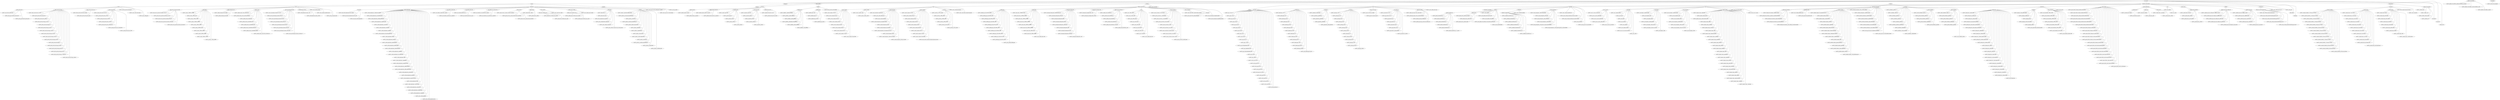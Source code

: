strict graph "" {
	non_temporal -- economy;
	non_temporal -- education	 [minlen=1];
	non_temporal -- elections	 [minlen=2];
	non_temporal -- health_wellness;
	non_temporal -- housing;
	non_temporal -- livability	 [minlen=3];
	non_temporal -- population_demographics;
	non_temporal -- public_safety	 [minlen=4];
	non_temporal -- technology	 [minlen=5];
	non_temporal -- transportation;
	non_temporal -- environment	 [minlen=6];
	non_temporal -- time_series	 [minlen=7];
	non_temporal -- citizen_survey	 [minlen=8];
	economy -- poverty;
	economy -- income;
	economy -- employment;
	economy -- inequality	 [minlen=1];
	health_wellness -- insurance;
	health_wellness -- disability;
	housing -- tenure;
	housing -- building_characteristics;
	housing -- acs2015__total__housingunit	 [minlen=1];
	population_demographics -- age;
	population_demographics -- households;
	population_demographics -- race;
	population_demographics -- immigration;
	population_demographics -- place_of_birth;
	population_demographics -- veteran_background;
	population_demographics -- sex;
	population_demographics -- marital_status	 [minlen=1];
	population_demographics -- mobility;
	population_demographics -- civilian_pop;
	population_demographics -- acs2015__total__pop	 [minlen=2];
	transportation -- commuting;
	transportation -- vehicles_by_housingunit;
	poverty -- below_poverty_level;
	poverty -- below_poverty_level_age;
	poverty -- below_poverty_level_by_sex;
	poverty -- income_poverty_ratio;
	poverty -- acs2015__total__pop_poverty_determined	 [minlen=1];
	poverty -- acs2015__total__receive_food_stamps	 [minlen=2];
	poverty -- acs2015__total__working_poor	 [minlen=3];
	income -- home_costs_as_percent_of_income;
	income -- total_income;
	income -- median_earnings_by_sex;
	income -- median_income;
	income -- rent_as_percentage_of_income;
	income -- self_employment_income;
	income -- acs2015__total__median_earnings	 [minlen=1];
	income -- acs2015__total__median_household_income	 [minlen=2];
	income -- acs2015__total__per_capita_income	 [minlen=3];
	employment -- blue_collar;
	employment -- civilian_employment;
	employment -- new_mothers_in_labor_force;
	employment -- new_mothers_labor_force;
	employment -- new_mothers_not_in_labor_force;
	employment -- place_of_work;
	employment -- military_labor;
	employment -- hours_worked;
	employment -- median_age_of_workers;
	employment -- labor_force;
	employment -- industry;
	employment -- acs2015__total__pop_16_to_64_worked_past_12_months	 [minlen=1];
	employment -- acs2015__total__pop_over_16_with_earnings	 [minlen=2];
	inequality -- acs2015__total__gini_index	 [minlen=1];
	eduction -- enrollment;
	eduction -- educational_attainment;
	enrollment -- acs2015__enrollment__grade_1_4	 [minlen=1];
	enrollment -- acs2015__enrollment__grade_5_8	 [minlen=2];
	enrollment -- acs2015__enrollment__grade_9_12	 [minlen=3];
	enrollment -- acs2015__enrollment__grade_k_12	 [minlen=4];
	enrollment -- acs2015__enrollment__grade_k_8	 [minlen=5];
	enrollment -- acs2015__enrollment__graduate_or_professional	 [minlen=6];
	enrollment -- acs2015__enrollment__kindergarten	 [minlen=7];
	enrollment -- acs2015__enrollment__nursery_preschool	 [minlen=8];
	enrollment -- acs2015__enrollment__undergraduate	 [minlen=9];
	enrollment -- private_enrollment;
	enrollment -- public_enrollment;
	enrollment -- acs2015__total__enrolled_in_school	 [minlen=10];
	educational_attainment -- graduation_rates;
	educational_attainment -- foreign_born_education;
	educational_attainment -- bachelors_degree;
	educational_attainment -- acs2015__education_attainment__9th_to_12th_no_diploma	 [minlen=1];
	educational_attainment -- acs2015__education_attainment__associates_degree	 [minlen=2];
	educational_attainment -- acs2015__education_attainment__bachelors_degree	 [minlen=3];
	educational_attainment -- acs2015__education_attainment__graduate_degree	 [minlen=4];
	educational_attainment -- acs2015__education_attainment__high_school_degree	 [minlen=5];
	educational_attainment -- acs2015__education_attainment__less_than_9th_grade	 [minlen=6];
	educational_attainment -- acs2015__education_attainment__some_college_no_degree	 [minlen=7];
	educational_attainment -- acs2015__total__pop_25_and_over_highschool_credentials	 [minlen=8];
	educational_attainment -- acs2015__total__pop_over_25_with_bachelors_degree	 [minlen=9];
	age -- age_totals;
	age -- female_age;
	age -- generation;
	age -- male_age;
	age -- pop_over_18_by_sex;
	age -- pop_under_18;
	age -- median_age_origin;
	age -- acs2015__total__median_person_age	 [minlen=1];
	households -- households_with_children	 [minlen=1];
	households -- families;
	households -- nonfamilies;
	households -- living_arrangments;
	households -- acs2015__total__average_household_size	 [minlen=2];
	households -- acs2015__total__average_household_size_owner_occupied	 [minlen=3];
	households -- acs2015__total__average_household_size_renter_occupied	 [minlen=4];
	households -- acs2015__total__household	 [minlen=5];
	households -- acs2015__total__pop_over_18_in_household	 [minlen=6];
	race -- race_2_or_more;
	race -- race_totals;
	race -- race_hispanic;
	race -- race_non_hispanic;
	race -- hispanic_origin;
	race -- acs2015__total__non_white_minority	 [minlen=1];
	race -- acs2015__total__race_2_or_more	 [minlen=2];
	immigration -- foreign_born_education;
	immigration -- foreign_born;
	immigration -- language;
	immigration -- year_naturalized;
	immigration -- acs2015__total__native	 [minlen=1];
	place_of_birth -- acs2015__place_of_birth__foreign_nauralized_citizen_africa	 [minlen=1];
	place_of_birth -- acs2015__place_of_birth__foreign_nauralized_citizen_asia	 [minlen=2];
	place_of_birth -- acs2015__place_of_birth__foreign_nauralized_citizen_europe	 [minlen=3];
	place_of_birth -- acs2015__place_of_birth__foreign_nauralized_citizen_latin_america	 [minlen=4];
	place_of_birth -- acs2015__place_of_birth__foreign_nauralized_citizen_northern_america	 [minlen=5];
	place_of_birth -- acs2015__place_of_birth__foreign_nauralized_citizen_oceania	 [minlen=6];
	place_of_birth -- acs2015__place_of_birth__foreign_not_citizen_africa	 [minlen=7];
	place_of_birth -- acs2015__place_of_birth__foreign_not_citizen_asia	 [minlen=8];
	place_of_birth -- acs2015__place_of_birth__foreign_not_citizen_europe	 [minlen=9];
	place_of_birth -- acs2015__place_of_birth__foreign_not_citizen_latin_america	 [minlen=10];
	place_of_birth -- acs2015__place_of_birth__foreign_not_citizen_northern_america	 [minlen=11];
	place_of_birth -- acs2015__place_of_birth__foreign_not_citizen_oceania	 [minlen=12];
	place_of_birth -- acs2015__place_of_birth__native_abroad_american_parents	 [minlen=13];
	place_of_birth -- acs2015__place_of_birth__native_other_state_midwest	 [minlen=14];
	place_of_birth -- acs2015__place_of_birth__native_other_state_northeast	 [minlen=15];
	place_of_birth -- acs2015__place_of_birth__native_other_state_south	 [minlen=16];
	place_of_birth -- acs2015__place_of_birth__native_other_state_west	 [minlen=17];
	place_of_birth -- acs2015__place_of_birth__native_puerto_rico	 [minlen=18];
	place_of_birth -- acs2015__place_of_birth__native_state_of_residence	 [minlen=19];
	place_of_birth -- acs2015__place_of_birth__native_us_island_area	 [minlen=20];
	veteran_background -- nonveteran_sex;
	veteran_background -- veteran_sex;
	veteran_background -- veteran_status;
	sex -- acs2015__sex__female	 [minlen=1];
	sex -- acs2015__sex__male	 [minlen=2];
	marital_status -- marital_status_population;
	mobility -- residence_past_year_college_edu;
	mobility -- residence_past_year;
	civilian_pop -- civilian_non_institutionalized_pop;
	civilian_pop -- acs2015__total__civilian_pop_over_18	 [minlen=1];
	commuting -- commute_schedule;
	commuting -- commute_time;
	commuting -- commute_type;
	commuting -- acs2015__total__commute_mean_travel_time	 [minlen=1];
	commuting -- acs2015__total__commuters	 [minlen=2];
	vehicles_by_housingunit -- acs2015__vehicles__none	 [minlen=1];
	vehicles_by_housingunit -- acs2015__vehicles__one	 [minlen=2];
	vehicles_by_housingunit -- acs2015__vehicles__three_or_more	 [minlen=3];
	vehicles_by_housingunit -- acs2015__vehicles__two	 [minlen=4];
	tenure -- owner_occupied;
	tenure -- owner_vs_renter;
	tenure -- vacant_housingunit;
	tenure -- renter_occupied;
	tenure -- moved_in;
	tenure -- acs2015__total__occupied_housingunit	 [minlen=1];
	tenure -- acs2015__total__overcrowded_occupied_housingunit	 [minlen=2];
	building_characteristics -- building_age;
	building_characteristics -- home_value;
	building_characteristics -- housingunit_heating_fuel;
	building_characteristics -- housingunit_mortgage_status;
	building_characteristics -- median_rent_by_bedrooms;
	building_characteristics -- rent;
	building_characteristics -- units_in_structure;
	building_characteristics -- historic_potential	 [minlen=1];
	building_characteristics -- lead_paint	 [minlen=2];
	building_characteristics -- acs2015__total__housingunit_incomplete_kitchen	 [minlen=3];
	building_characteristics -- acs2015__total__housingunit_incomplete_plumbing	 [minlen=4];
	insurance -- health_insurance;
	insurance -- health_insurance_under_18;
	insurance -- insured_by_age;
	insurance -- uninsured_by_age;
	insurance -- medicare_65_and_over;
	disability -- disability_type;
	disability -- disability_age;
	disability -- acs2015__total__pop_living_with_disability	 [minlen=1];
	age_totals -- acs2015__age__10_to_14	 [minlen=1];
	age_totals -- acs2015__age__15_to_19	 [minlen=2];
	age_totals -- acs2015__age__20_to_24	 [minlen=3];
	age_totals -- acs2015__age__25_to_34	 [minlen=4];
	age_totals -- acs2015__age__35_to_44	 [minlen=5];
	age_totals -- acs2015__age__45_to_54	 [minlen=6];
	age_totals -- acs2015__age__55_to_59	 [minlen=7];
	age_totals -- acs2015__age__5_to_9	 [minlen=8];
	age_totals -- acs2015__age__60_to_64	 [minlen=9];
	age_totals -- acs2015__age__65_to_74	 [minlen=10];
	age_totals -- acs2015__age__75_to_84	 [minlen=11];
	age_totals -- acs2015__age__child_dependency_ratio	 [minlen=12];
	age_totals -- acs2015__age__dependency_ratio	 [minlen=13];
	age_totals -- acs2015__age__old_age_dependency_ratio	 [minlen=14];
	age_totals -- acs2015__age__over_85	 [minlen=15];
	age_totals -- acs2015__age__under_5	 [minlen=16];
	age_totals -- acs2015__total__pop_16_to_64	 [minlen=17];
	age_totals -- acs2015__total__pop_over_15	 [minlen=18];
	age_totals -- acs2015__total__pop_over_16	 [minlen=19];
	age_totals -- acs2015__total__pop_over_18	 [minlen=20];
	age_totals -- acs2015__total__pop_over_1_in_usa	 [minlen=21];
	age_totals -- acs2015__total__pop_over_25	 [minlen=22];
	age_totals -- acs2015__total__pop_over_3	 [minlen=23];
	age_totals -- acs2015__total__pop_over_5	 [minlen=24];
	age_totals -- acs2015__total__pop_over_65	 [minlen=25];
	age_totals -- acs2015__total__pop_under_18	 [minlen=26];
	female_age -- acs2015__female_age__10_14	 [minlen=1];
	female_age -- acs2015__female_age__15_19	 [minlen=2];
	female_age -- acs2015__female_age__20_24	 [minlen=3];
	female_age -- acs2015__female_age__25_34	 [minlen=4];
	female_age -- acs2015__female_age__35_44	 [minlen=5];
	female_age -- acs2015__female_age__45_54	 [minlen=6];
	female_age -- acs2015__female_age__55_59	 [minlen=7];
	female_age -- acs2015__female_age__5_9	 [minlen=8];
	female_age -- acs2015__female_age__60_64	 [minlen=9];
	female_age -- acs2015__female_age__65_74	 [minlen=10];
	female_age -- acs2015__female_age__75_84	 [minlen=11];
	female_age -- acs2015__female_age__85_over	 [minlen=12];
	female_age -- acs2015__female_age__under_5	 [minlen=13];
	female_age -- acs2015__total__female_age_16_to_50	 [minlen=14];
	generation -- acs2015__generation__baby_boomer	 [minlen=1];
	generation -- acs2015__generation__generation_x	 [minlen=2];
	generation -- acs2015__generation__generation_z	 [minlen=3];
	generation -- acs2015__generation__millennials	 [minlen=4];
	generation -- acs2015__generation__silent_generation	 [minlen=5];
	male_age -- acs2015__male_age__10_14	 [minlen=1];
	male_age -- acs2015__male_age__15_19	 [minlen=2];
	male_age -- acs2015__male_age__20_24	 [minlen=3];
	male_age -- acs2015__male_age__25_34	 [minlen=4];
	male_age -- acs2015__male_age__35_44	 [minlen=5];
	male_age -- acs2015__male_age__45_54	 [minlen=6];
	male_age -- acs2015__male_age__55_59	 [minlen=7];
	male_age -- acs2015__male_age__5_9	 [minlen=8];
	male_age -- acs2015__male_age__60_64	 [minlen=9];
	male_age -- acs2015__male_age__65_74	 [minlen=10];
	male_age -- acs2015__male_age__75_84	 [minlen=11];
	male_age -- acs2015__male_age__85_over	 [minlen=12];
	male_age -- acs2015__male_age__under_5	 [minlen=13];
	pop_over_18_by_sex -- acs2015__pop_over_18_by_sex__female	 [minlen=1];
	pop_over_18_by_sex -- acs2015__pop_over_18_by_sex__male	 [minlen=2];
	pop_under_18 -- acs2015__pop_under_18__12_14	 [minlen=1];
	pop_under_18 -- acs2015__pop_under_18__15_17	 [minlen=2];
	pop_under_18 -- acs2015__pop_under_18__3_4	 [minlen=3];
	pop_under_18 -- acs2015__pop_under_18__5	 [minlen=4];
	pop_under_18 -- acs2015__pop_under_18__6_8	 [minlen=5];
	pop_under_18 -- acs2015__pop_under_18__9_11	 [minlen=6];
	pop_under_18 -- acs2015__pop_under_18__group_quarters	 [minlen=7];
	pop_under_18 -- acs2015__pop_under_18__under_3	 [minlen=8];
	median_age_origin -- acs2015__median_age_origin__born_in_other_state	 [minlen=1];
	median_age_origin -- acs2015__median_age_origin__born_in_state_of_residence	 [minlen=2];
	median_age_origin -- acs2015__median_age_origin__foreign_born	 [minlen=3];
	median_age_origin -- acs2015__median_age_origin__native_born_outside_of_us	 [minlen=4];
	graduation_rates -- acs2015__total__college_graduation_rate	 [minlen=1];
	graduation_rates -- acs2015__total__high_school_graduation_rate	 [minlen=2];
	foreign_born_education -- acs2015__foreign_born_education__bachelors_degree	 [minlen=1];
	foreign_born_education -- acs2015__foreign_born_education__graduate_or_professional_degree	 [minlen=2];
	foreign_born_education -- acs2015__foreign_born_education__high_school_graduate	 [minlen=3];
	foreign_born_education -- acs2015__foreign_born_education__less_than_highschool	 [minlen=4];
	foreign_born_education -- acs2015__foreign_born_education__some_college_or_associates_degree	 [minlen=5];
	bachelors_degree -- acs2015__bachelors_degree__bio_agriculture_env_sci	 [minlen=1];
	bachelors_degree -- acs2015__bachelors_degree__business	 [minlen=2];
	bachelors_degree -- acs2015__bachelors_degree__communications	 [minlen=3];
	bachelors_degree -- acs2015__bachelors_degree__education	 [minlen=4];
	bachelors_degree -- acs2015__bachelors_degree__engineering	 [minlen=5];
	bachelors_degree -- acs2015__bachelors_degree__liberal_arts_history	 [minlen=6];
	bachelors_degree -- acs2015__bachelors_degree__literature_language	 [minlen=7];
	bachelors_degree -- acs2015__bachelors_degree__mathematics_statistics	 [minlen=8];
	bachelors_degree -- acs2015__bachelors_degree__multidisciplinary	 [minlen=9];
	bachelors_degree -- acs2015__bachelors_degree__other	 [minlen=10];
	bachelors_degree -- acs2015__bachelors_degree__physical_related_sci	 [minlen=11];
	bachelors_degree -- acs2015__bachelors_degree__psychology	 [minlen=12];
	bachelors_degree -- acs2015__bachelors_degree__science_engineering	 [minlen=13];
	bachelors_degree -- acs2015__bachelors_degree__social_sci	 [minlen=14];
	bachelors_degree -- acs2015__bachelors_degree__visual_performing_arts	 [minlen=15];
	private_enrollment -- acs2015__private_enrollment__grade_1_4	 [minlen=1];
	private_enrollment -- acs2015__private_enrollment__grade_5_8	 [minlen=2];
	private_enrollment -- acs2015__private_enrollment__grade_9_12	 [minlen=3];
	private_enrollment -- acs2015__private_enrollment__kindergarten	 [minlen=4];
	private_enrollment -- acs2015__private_enrollment__preschool	 [minlen=5];
	public_enrollment -- acs2015__public_enrollment__grade_1_4	 [minlen=1];
	public_enrollment -- acs2015__public_enrollment__grade_5_8	 [minlen=2];
	public_enrollment -- acs2015__public_enrollment__grade_9_12	 [minlen=3];
	public_enrollment -- acs2015__public_enrollment__kindergarten	 [minlen=4];
	public_enrollment -- acs2015__public_enrollment__preschool	 [minlen=5];
	below_poverty_level -- acs2015__total__below_poverty_level	 [minlen=1];
	below_poverty_level -- acs2015__total__pop_150_below_poverty_level	 [minlen=2];
	below_poverty_level -- acs2015__total__pop_200_below_poverty_level	 [minlen=3];
	below_poverty_level_age -- acs2015__below_poverty_level__18_to_64	 [minlen=1];
	below_poverty_level_age -- acs2015__below_poverty_level__65_and_over	 [minlen=2];
	below_poverty_level_age -- acs2015__below_poverty_level__under_18	 [minlen=3];
	below_poverty_level_age -- acs2015__below_poverty_level_age__12_to_14	 [minlen=4];
	below_poverty_level_age -- acs2015__below_poverty_level_age__15	 [minlen=5];
	below_poverty_level_age -- acs2015__below_poverty_level_age__16_to_17	 [minlen=6];
	below_poverty_level_age -- acs2015__below_poverty_level_age__18_to_24	 [minlen=7];
	below_poverty_level_age -- acs2015__below_poverty_level_age__25_to_34	 [minlen=8];
	below_poverty_level_age -- acs2015__below_poverty_level_age__35_to_44	 [minlen=9];
	below_poverty_level_age -- acs2015__below_poverty_level_age__45_to_54	 [minlen=10];
	below_poverty_level_age -- acs2015__below_poverty_level_age__5	 [minlen=11];
	below_poverty_level_age -- acs2015__below_poverty_level_age__55_to_64	 [minlen=12];
	below_poverty_level_age -- acs2015__below_poverty_level_age__65_to_74	 [minlen=13];
	below_poverty_level_age -- acs2015__below_poverty_level_age__6_to_11	 [minlen=14];
	below_poverty_level_age -- acs2015__below_poverty_level_age__75_and_over	 [minlen=15];
	below_poverty_level_age -- acs2015__below_poverty_level_age__under_5	 [minlen=16];
	below_poverty_level_by_sex -- acs2015__below_poverty_level_by_sex__female	 [minlen=1];
	below_poverty_level_by_sex -- acs2015__below_poverty_level_by_sex__male	 [minlen=2];
	income_poverty_ratio -- acs2015__income_poverty_ratio__100_124	 [minlen=1];
	income_poverty_ratio -- acs2015__income_poverty_ratio__125_149	 [minlen=2];
	income_poverty_ratio -- acs2015__income_poverty_ratio__150_184	 [minlen=3];
	income_poverty_ratio -- acs2015__income_poverty_ratio__185_199	 [minlen=4];
	income_poverty_ratio -- acs2015__income_poverty_ratio__200_and_over	 [minlen=5];
	income_poverty_ratio -- acs2015__income_poverty_ratio__49_and_below	 [minlen=6];
	income_poverty_ratio -- acs2015__income_poverty_ratio__50_99	 [minlen=7];
	home_costs_as_percent_of_income -- acs2015__home_costs_as_percent_of_income__20_to_25	 [minlen=1];
	home_costs_as_percent_of_income -- acs2015__home_costs_as_percent_of_income__25_to_30	 [minlen=2];
	home_costs_as_percent_of_income -- acs2015__home_costs_as_percent_of_income__30_to_35	 [minlen=3];
	home_costs_as_percent_of_income -- acs2015__home_costs_as_percent_of_income__35_or_more	 [minlen=4];
	home_costs_as_percent_of_income -- acs2015__home_costs_as_percent_of_income__less_than_20	 [minlen=5];
	total_income -- acs2015__income__100000_to_149999	 [minlen=1];
	total_income -- acs2015__income__10000_or_less	 [minlen=2];
	total_income -- acs2015__income__10000_to_14999	 [minlen=3];
	total_income -- acs2015__income__150000_to_199999	 [minlen=4];
	total_income -- acs2015__income__15000_to_24999	 [minlen=5];
	total_income -- acs2015__income__200000_or_more	 [minlen=6];
	total_income -- acs2015__income__25000_to_34999	 [minlen=7];
	total_income -- acs2015__income__35000_to_49999	 [minlen=8];
	total_income -- acs2015__income__50000_to_74999	 [minlen=9];
	total_income -- acs2015__income__75000_to_99999	 [minlen=10];
	median_earnings_by_sex -- acs2015__median_earnings_by_sex__female	 [minlen=1];
	median_earnings_by_sex -- acs2015__median_earnings_by_sex__male	 [minlen=2];
	median_income -- acs2015__median_income__born_in_other_state	 [minlen=1];
	median_income -- acs2015__median_income__born_in_state_of_residence	 [minlen=2];
	median_income -- acs2015__median_income__foreign_born	 [minlen=3];
	median_income -- acs2015__median_income__householder_25_44	 [minlen=4];
	median_income -- acs2015__median_income__householder_45_64	 [minlen=5];
	median_income -- acs2015__median_income__householder_65_and_over	 [minlen=6];
	median_income -- acs2015__median_income__householder_under25	 [minlen=7];
	median_income -- acs2015__median_income__native_born_outside_of_us	 [minlen=8];
	rent_as_percentage_of_income -- acs2015__rent_as_percentage_of_income__15_to_20	 [minlen=1];
	rent_as_percentage_of_income -- acs2015__rent_as_percentage_of_income__20_to_25	 [minlen=2];
	rent_as_percentage_of_income -- acs2015__rent_as_percentage_of_income__25_to_30	 [minlen=3];
	rent_as_percentage_of_income -- acs2015__rent_as_percentage_of_income__30_to_35	 [minlen=4];
	rent_as_percentage_of_income -- acs2015__rent_as_percentage_of_income__35_to_39	 [minlen=5];
	rent_as_percentage_of_income -- acs2015__rent_as_percentage_of_income__40_to_49	 [minlen=6];
	rent_as_percentage_of_income -- acs2015__rent_as_percentage_of_income__50_or_more	 [minlen=7];
	rent_as_percentage_of_income -- acs2015__rent_as_percentage_of_income__less_than_15	 [minlen=8];
	self_employment_income -- acs2015__self_employment_income__with	 [minlen=1];
	self_employment_income -- acs2015__self_employment_income__without	 [minlen=2];
	blue_collar -- acs2015__blue_collar_employment_by_sex__female	 [minlen=1];
	blue_collar -- acs2015__blue_collar_employment_by_sex__male	 [minlen=2];
	blue_collar -- acs2015__total__blue_collar_employment	 [minlen=3];
	civilian_employment -- acs2015__civilian_employment__architecutre_engineer	 [minlen=1];
	civilian_employment -- acs2015__civilian_employment__art_entertain_sports	 [minlen=2];
	civilian_employment -- acs2015__civilian_employment__building_maintinance	 [minlen=3];
	civilian_employment -- acs2015__civilian_employment__computer_math	 [minlen=4];
	civilian_employment -- acs2015__civilian_employment__construction	 [minlen=5];
	civilian_employment -- acs2015__civilian_employment__edu_library	 [minlen=6];
	civilian_employment -- acs2015__civilian_employment__employed	 [minlen=7];
	civilian_employment -- acs2015__civilian_employment__farm_fish_aggriculture	 [minlen=8];
	civilian_employment -- acs2015__civilian_employment__finance	 [minlen=9];
	civilian_employment -- acs2015__civilian_employment__food_prep	 [minlen=10];
	civilian_employment -- acs2015__civilian_employment__health_diagnosis	 [minlen=11];
	civilian_employment -- acs2015__civilian_employment__health_support	 [minlen=12];
	civilian_employment -- acs2015__civilian_employment__health_technician	 [minlen=13];
	civilian_employment -- acs2015__civilian_employment__installation	 [minlen=14];
	civilian_employment -- acs2015__civilian_employment__law_enforcement	 [minlen=15];
	civilian_employment -- acs2015__civilian_employment__legal	 [minlen=16];
	civilian_employment -- acs2015__civilian_employment__management	 [minlen=17];
	civilian_employment -- acs2015__civilian_employment__material_moving	 [minlen=18];
	civilian_employment -- acs2015__civilian_employment__middle_skill_jobs	 [minlen=19];
	civilian_employment -- acs2015__civilian_employment__office_administration	 [minlen=20];
	civilian_employment -- acs2015__civilian_employment__personal_care	 [minlen=21];
	civilian_employment -- acs2015__civilian_employment__production	 [minlen=22];
	civilian_employment -- acs2015__civilian_employment__protective_service	 [minlen=23];
	civilian_employment -- acs2015__civilian_employment__sales	 [minlen=24];
	civilian_employment -- acs2015__civilian_employment__social_science	 [minlen=25];
	civilian_employment -- acs2015__civilian_employment__social_service	 [minlen=26];
	civilian_employment -- acs2015__civilian_employment__transportation	 [minlen=27];
	civilian_employment -- acs2015__civilian_employment__unemployed	 [minlen=28];
	civilian_employment -- acs2015__total__civilian_employed	 [minlen=29];
	civilian_employment -- acs2015__total__civilian_employed_service	 [minlen=30];
	new_mothers_in_labor_force -- acs2015__new_mothers_in_labor_force__married	 [minlen=1];
	new_mothers_in_labor_force -- acs2015__new_mothers_in_labor_force__unmarried	 [minlen=2];
	new_mothers_labor_force -- acs2015__new_mothers_labor_force__in	 [minlen=1];
	new_mothers_labor_force -- acs2015__new_mothers_labor_force__not_in	 [minlen=2];
	new_mothers_not_in_labor_force -- acs2015__new_mothers_not_in_labor_force__married	 [minlen=1];
	new_mothers_not_in_labor_force -- acs2015__new_mothers_not_in_labor_force__unmarried	 [minlen=2];
	place_of_work -- acs2015__place_of_work__in_state_in_county_of_residence	 [minlen=1];
	place_of_work -- acs2015__place_of_work__in_state_outside_county_of_residence	 [minlen=2];
	place_of_work -- acs2015__place_of_work__outside_state_of_residence	 [minlen=3];
	military_labor -- acs2015__military_labor__civilian	 [minlen=1];
	military_labor -- acs2015__military_labor__military	 [minlen=2];
	hours_worked -- mean_hours_worked_by_sex;
	hours_worked -- acs2015__total__mean_hours_worked	 [minlen=1];
	median_age_of_workers -- median_age_of_workers_by_sex;
	median_age_of_workers -- acs2015__total__median_age_of_workers	 [minlen=1];
	labor_force -- acs2015__labor_force__in	 [minlen=1];
	labor_force -- acs2015__labor_force__not_in	 [minlen=2];
	labor_force -- acs2015__total__employment_to_pop_ratio	 [minlen=3];
	labor_force -- acs2015__total__unemployment_to_pop_ratio	 [minlen=4];
	labor_force -- acs2015__total__workers_16_and_over	 [minlen=5];
	labor_force -- acs2015__total__workers_16_and_over_not_work_at_home	 [minlen=6];
	industry -- acs2015__industry__agriculture_fishing_mining	 [minlen=1];
	industry -- acs2015__industry__arts_food_and_entertainment	 [minlen=2];
	industry -- acs2015__industry__construction	 [minlen=3];
	industry -- acs2015__industry__education_and_health_care	 [minlen=4];
	industry -- acs2015__industry__finance_and_insurance	 [minlen=5];
	industry -- acs2015__industry__information	 [minlen=6];
	industry -- acs2015__industry__manufacturing	 [minlen=7];
	industry -- acs2015__industry__other_services	 [minlen=8];
	industry -- acs2015__industry__public_administration	 [minlen=9];
	industry -- acs2015__industry__retail_trade	 [minlen=10];
	industry -- acs2015__industry__scientific_and_professional	 [minlen=11];
	industry -- acs2015__industry__transportation	 [minlen=12];
	industry -- acs2015__industry__wholesale_trade	 [minlen=13];
	families -- family_household_size;
	families -- family_status;
	families -- acs2015__total__families	 [minlen=1];
	families -- acs2015__total__families_below_poverty_level	 [minlen=2];
	families -- acs2015__total__families_with_children	 [minlen=3];
	families -- acs2015__total__famlies_with_children_150_and_below_poverty_level	 [minlen=4];
	families -- acs2015__total__household_family	 [minlen=5];
	nonfamilies -- nonfamily_household_size;
	nonfamilies -- acs2015__total__household_nonfamily	 [minlen=1];
	living_arrangments -- acs2015__living_arrangments__child_of_householder	 [minlen=1];
	living_arrangments -- acs2015__living_arrangments__lives_alone	 [minlen=2];
	living_arrangments -- acs2015__living_arrangments__other_nonrelatives	 [minlen=3];
	living_arrangments -- acs2015__living_arrangments__other_relatives	 [minlen=4];
	living_arrangments -- acs2015__living_arrangments__with_spouse_or_spouse_of_householder	 [minlen=5];
	living_arrangments -- acs2015__living_arrangments__with_unmarried_partner_or_of_householder	 [minlen=6];
	race_2_or_more -- acs2015__race_2_or_more__asian_white	 [minlen=1];
	race_2_or_more -- acs2015__race_2_or_more__black_indian	 [minlen=2];
	race_2_or_more -- acs2015__race_2_or_more__black_white	 [minlen=3];
	race_2_or_more -- acs2015__race_2_or_more__indian_white	 [minlen=4];
	race_2_or_more -- acs2015__race_2_or_more__more_other	 [minlen=5];
	race_totals -- acs2015__race__american_indian	 [minlen=1];
	race_totals -- acs2015__race__asian	 [minlen=2];
	race_totals -- acs2015__race__black	 [minlen=3];
	race_totals -- acs2015__race__hawaiian	 [minlen=4];
	race_totals -- acs2015__race__hispanic	 [minlen=5];
	race_totals -- acs2015__race__single_race_other	 [minlen=6];
	race_totals -- acs2015__race__two_or_more_races_other	 [minlen=7];
	race_totals -- acs2015__race__white	 [minlen=8];
	race_hispanic -- acs2015__race_hispanic__american_indian	 [minlen=1];
	race_hispanic -- acs2015__race_hispanic__asian	 [minlen=2];
	race_hispanic -- acs2015__race_hispanic__black	 [minlen=3];
	race_hispanic -- acs2015__race_hispanic__hawaiian_pacific	 [minlen=4];
	race_hispanic -- acs2015__race_hispanic__other_one_race	 [minlen=5];
	race_hispanic -- acs2015__race_hispanic__other_two_or_more	 [minlen=6];
	race_hispanic -- acs2015__race_hispanic__white	 [minlen=7];
	race_non_hispanic -- acs2015__race_non_hispanic__american_indian	 [minlen=1];
	race_non_hispanic -- acs2015__race_non_hispanic__asian	 [minlen=2];
	race_non_hispanic -- acs2015__race_non_hispanic__black	 [minlen=3];
	race_non_hispanic -- acs2015__race_non_hispanic__hawaiian_pacific	 [minlen=4];
	race_non_hispanic -- acs2015__race_non_hispanic__other_one_race	 [minlen=5];
	race_non_hispanic -- acs2015__race_non_hispanic__other_two_or_more	 [minlen=6];
	race_non_hispanic -- acs2015__race_non_hispanic__white	 [minlen=7];
	hispanic_origin -- acs2015__hispanic_origin__argentinean	 [minlen=1];
	hispanic_origin -- acs2015__hispanic_origin__bolivian	 [minlen=2];
	hispanic_origin -- acs2015__hispanic_origin__central_american_other	 [minlen=3];
	hispanic_origin -- acs2015__hispanic_origin__chilean	 [minlen=4];
	hispanic_origin -- acs2015__hispanic_origin__colombian	 [minlen=5];
	hispanic_origin -- acs2015__hispanic_origin__costa_rican	 [minlen=6];
	hispanic_origin -- acs2015__hispanic_origin__cuban	 [minlen=7];
	hispanic_origin -- acs2015__hispanic_origin__dominican_republic	 [minlen=8];
	hispanic_origin -- acs2015__hispanic_origin__ecuadorian	 [minlen=9];
	hispanic_origin -- acs2015__hispanic_origin__guatemalan	 [minlen=10];
	hispanic_origin -- acs2015__hispanic_origin__honduran	 [minlen=11];
	hispanic_origin -- acs2015__hispanic_origin__mexican	 [minlen=12];
	hispanic_origin -- acs2015__hispanic_origin__nicaraguan	 [minlen=13];
	hispanic_origin -- acs2015__hispanic_origin__other	 [minlen=14];
	hispanic_origin -- acs2015__hispanic_origin__panamanian	 [minlen=15];
	hispanic_origin -- acs2015__hispanic_origin__paraguayan	 [minlen=16];
	hispanic_origin -- acs2015__hispanic_origin__peruvian	 [minlen=17];
	hispanic_origin -- acs2015__hispanic_origin__puerto_rican	 [minlen=18];
	hispanic_origin -- acs2015__hispanic_origin__salvadoran	 [minlen=19];
	hispanic_origin -- acs2015__hispanic_origin__south_american_other	 [minlen=20];
	hispanic_origin -- acs2015__hispanic_origin__spaniard	 [minlen=21];
	hispanic_origin -- acs2015__hispanic_origin__spanish	 [minlen=22];
	hispanic_origin -- acs2015__hispanic_origin__spanish_american	 [minlen=23];
	hispanic_origin -- acs2015__hispanic_origin__uruguayan	 [minlen=24];
	hispanic_origin -- acs2015__hispanic_origin__venezuelan	 [minlen=25];
	marital_status_population -- acs2015__marital_status__divorced	 [minlen=1];
	marital_status_population -- acs2015__marital_status__married	 [minlen=2];
	marital_status_population -- acs2015__marital_status__never_married	 [minlen=3];
	marital_status_population -- acs2015__marital_status__widowed	 [minlen=4];
	commute_schedule -- acs2015__commute_schedule__10_00_am_to_10_59_am	 [minlen=1];
	commute_schedule -- acs2015__commute_schedule__11_00_am_to_11_59_am	 [minlen=2];
	commute_schedule -- acs2015__commute_schedule__12_00_am_to_4_59_am	 [minlen=3];
	commute_schedule -- acs2015__commute_schedule__12_00_pm_to_3_59_pm	 [minlen=4];
	commute_schedule -- acs2015__commute_schedule__4_00_pm_to_11_59_pm	 [minlen=5];
	commute_schedule -- acs2015__commute_schedule__5_00_am_to_5_29_am	 [minlen=6];
	commute_schedule -- acs2015__commute_schedule__5_30_am_to_5_59_am	 [minlen=7];
	commute_schedule -- acs2015__commute_schedule__6_00_am_to_6_29_am	 [minlen=8];
	commute_schedule -- acs2015__commute_schedule__6_30_am_to_6_59_am	 [minlen=9];
	commute_schedule -- acs2015__commute_schedule__7_00_am_to_7_29_am	 [minlen=10];
	commute_schedule -- acs2015__commute_schedule__7_30_am_to_7_59_am	 [minlen=11];
	commute_schedule -- acs2015__commute_schedule__8_00_am_to_8_29_am	 [minlen=12];
	commute_schedule -- acs2015__commute_schedule__8_30_am_to_8_59_am	 [minlen=13];
	commute_schedule -- acs2015__commute_schedule__9_00_am_to_9_59_am	 [minlen=14];
	commute_time -- acs2015__commute_time__10_to_14_min	 [minlen=1];
	commute_time -- acs2015__commute_time__15_to_19_min	 [minlen=2];
	commute_time -- acs2015__commute_time__20_to_24_min	 [minlen=3];
	commute_time -- acs2015__commute_time__25_to_29_min	 [minlen=4];
	commute_time -- acs2015__commute_time__30_to_34_min	 [minlen=5];
	commute_time -- acs2015__commute_time__35_to_39_min	 [minlen=6];
	commute_time -- acs2015__commute_time__40_to_44_min	 [minlen=7];
	commute_time -- acs2015__commute_time__45_to_59_min	 [minlen=8];
	commute_time -- acs2015__commute_time__5_to_9_min	 [minlen=9];
	commute_time -- acs2015__commute_time__60_to_89_min	 [minlen=10];
	commute_time -- acs2015__commute_time__less_than_5_min	 [minlen=11];
	commute_time -- acs2015__commute_time__more_than_90_min	 [minlen=12];
	commute_type -- acs2015__commute_type__bicycle	 [minlen=1];
	commute_type -- acs2015__commute_type__drive_alone	 [minlen=2];
	commute_type -- acs2015__commute_type__drive_carpool	 [minlen=3];
	commute_type -- acs2015__commute_type__motorcycle	 [minlen=4];
	commute_type -- acs2015__commute_type__other_transit	 [minlen=5];
	commute_type -- acs2015__commute_type__public_transit	 [minlen=6];
	commute_type -- acs2015__commute_type__taxicab	 [minlen=7];
	commute_type -- acs2015__commute_type__walk	 [minlen=8];
	commute_type -- acs2015__commute_type__work_from_home	 [minlen=9];
	owner_occupied -- acs2015__owner_occupied__15_to_24	 [minlen=1];
	owner_occupied -- acs2015__owner_occupied__25_to_34	 [minlen=2];
	owner_occupied -- acs2015__owner_occupied__35_to_44	 [minlen=3];
	owner_occupied -- acs2015__owner_occupied__45_to_54	 [minlen=4];
	owner_occupied -- acs2015__owner_occupied__55_to_59	 [minlen=5];
	owner_occupied -- acs2015__owner_occupied__60_to_64	 [minlen=6];
	owner_occupied -- acs2015__owner_occupied__65_to_74	 [minlen=7];
	owner_occupied -- acs2015__owner_occupied__75_to_84	 [minlen=8];
	owner_occupied -- acs2015__owner_occupied__85_and_older	 [minlen=9];
	owner_vs_renter -- acs2015__owner_vs_renter__owner	 [minlen=1];
	owner_vs_renter -- acs2015__owner_vs_renter__renter	 [minlen=2];
	vacant_housingunit -- acs2015__total__homeowner_vacancy_rate	 [minlen=1];
	vacant_housingunit -- acs2015__total__rental_vacancy_rate	 [minlen=2];
	vacant_housingunit -- acs2015__total__vacant_housingunit	 [minlen=3];
	vacant_housingunit -- acs2015__vacant_housingunit__for_migrant_workers	 [minlen=4];
	vacant_housingunit -- acs2015__vacant_housingunit__for_rent	 [minlen=5];
	vacant_housingunit -- acs2015__vacant_housingunit__for_sale_only	 [minlen=6];
	vacant_housingunit -- acs2015__vacant_housingunit__for_seasonal_rec_occ_use	 [minlen=7];
	vacant_housingunit -- acs2015__vacant_housingunit__other	 [minlen=8];
	vacant_housingunit -- acs2015__vacant_housingunit__rented_not_occupied	 [minlen=9];
	vacant_housingunit -- acs2015__vacant_housingunit__sold_not_occupied	 [minlen=10];
	renter_occupied -- acs2015__renter_occupied__15_to_24	 [minlen=1];
	renter_occupied -- acs2015__renter_occupied__25_to_34	 [minlen=2];
	renter_occupied -- acs2015__renter_occupied__35_to_44	 [minlen=3];
	renter_occupied -- acs2015__renter_occupied__45_to_54	 [minlen=4];
	renter_occupied -- acs2015__renter_occupied__55_to_59	 [minlen=5];
	renter_occupied -- acs2015__renter_occupied__60_to_64	 [minlen=6];
	renter_occupied -- acs2015__renter_occupied__65_to_74	 [minlen=7];
	renter_occupied -- acs2015__renter_occupied__75_to_84	 [minlen=8];
	renter_occupied -- acs2015__renter_occupied__85_and_older	 [minlen=9];
	renter_occupied -- acs2015__total__renter_occupied_housingunit_paying_cash_rent	 [minlen=10];
	moved_in -- acs2015__moved_in__1979_or_earlier	 [minlen=1];
	moved_in -- acs2015__moved_in__1980_to_1989	 [minlen=2];
	moved_in -- acs2015__moved_in__1990_to_1999	 [minlen=3];
	moved_in -- acs2015__moved_in__2000_to_2009	 [minlen=4];
	moved_in -- acs2015__moved_in__2010_to_2014	 [minlen=5];
	moved_in -- acs2015__moved_in__2015_or_later	 [minlen=6];
	building_age -- acs2015__building_age__built_1939_or_earlier	 [minlen=1];
	building_age -- acs2015__building_age__built_1940_to_1949	 [minlen=2];
	building_age -- acs2015__building_age__built_1950_to_1959	 [minlen=3];
	building_age -- acs2015__building_age__built_1960_to_1969	 [minlen=4];
	building_age -- acs2015__building_age__built_1970_to_1979	 [minlen=5];
	building_age -- acs2015__building_age__built_1980_to_1989	 [minlen=6];
	building_age -- acs2015__building_age__built_1990_to_1999	 [minlen=7];
	building_age -- acs2015__building_age__built_2000_to_2009	 [minlen=8];
	building_age -- acs2015__building_age__built_2010_to_2013	 [minlen=9];
	building_age -- acs2015__building_age__built_2014_or_later	 [minlen=10];
	building_age -- acs2015__total__median_building_age	 [minlen=11];
	home_value -- acs2015__home_value__1000000_or_more	 [minlen=1];
	home_value -- acs2015__home_value__100000_to_149999	 [minlen=2];
	home_value -- acs2015__home_value__150000_to_199999	 [minlen=3];
	home_value -- acs2015__home_value__200000_to_299999	 [minlen=4];
	home_value -- acs2015__home_value__300000_to_499999	 [minlen=5];
	home_value -- acs2015__home_value__500000_to_999999	 [minlen=6];
	home_value -- acs2015__home_value__50000_or_less	 [minlen=7];
	home_value -- acs2015__home_value__50000_to_99999	 [minlen=8];
	home_value -- acs2015__total__median_home_value	 [minlen=9];
	housingunit_heating_fuel -- acs2015__housingunit_heating_fuel__bottled_tank_lp_gas	 [minlen=1];
	housingunit_heating_fuel -- acs2015__housingunit_heating_fuel__coal_coke	 [minlen=2];
	housingunit_heating_fuel -- acs2015__housingunit_heating_fuel__eletric	 [minlen=3];
	housingunit_heating_fuel -- acs2015__housingunit_heating_fuel__fuel_oil	 [minlen=4];
	housingunit_heating_fuel -- acs2015__housingunit_heating_fuel__no_fuel_used	 [minlen=5];
	housingunit_heating_fuel -- acs2015__housingunit_heating_fuel__other	 [minlen=6];
	housingunit_heating_fuel -- acs2015__housingunit_heating_fuel__solar	 [minlen=7];
	housingunit_heating_fuel -- acs2015__housingunit_heating_fuel__utility_gas	 [minlen=8];
	housingunit_heating_fuel -- acs2015__housingunit_heating_fuel__wood	 [minlen=9];
	housingunit_mortgage_status -- acs2015__housingunit_mortgage_status__with	 [minlen=1];
	housingunit_mortgage_status -- acs2015__housingunit_mortgage_status__without	 [minlen=2];
	median_rent_by_bedrooms -- acs2015__median_rent_by_bedrooms__1	 [minlen=1];
	median_rent_by_bedrooms -- acs2015__median_rent_by_bedrooms__2	 [minlen=2];
	median_rent_by_bedrooms -- acs2015__median_rent_by_bedrooms__3	 [minlen=3];
	median_rent_by_bedrooms -- acs2015__median_rent_by_bedrooms__4	 [minlen=4];
	median_rent_by_bedrooms -- acs2015__median_rent_by_bedrooms__5_or_more	 [minlen=5];
	median_rent_by_bedrooms -- acs2015__median_rent_by_bedrooms__none	 [minlen=6];
	rent -- acs2015__rent__1000_to_1499	 [minlen=1];
	rent -- acs2015__rent__1500_or_1999	 [minlen=2];
	rent -- acs2015__rent__2000_or_more	 [minlen=3];
	rent -- acs2015__rent__200_or_less	 [minlen=4];
	rent -- acs2015__rent__200_to_299	 [minlen=5];
	rent -- acs2015__rent__300_to_499	 [minlen=6];
	rent -- acs2015__rent__500_to_749	 [minlen=7];
	rent -- acs2015__rent__750_to_999	 [minlen=8];
	rent -- acs2015__total__median_home_rent	 [minlen=9];
	units_in_structure -- acs2015__units_in_structure__10_to_19_units	 [minlen=1];
	units_in_structure -- acs2015__units_in_structure__1_unit_attached	 [minlen=2];
	units_in_structure -- acs2015__units_in_structure__1_unit_detached	 [minlen=3];
	units_in_structure -- acs2015__units_in_structure__20_to_49_units	 [minlen=4];
	units_in_structure -- acs2015__units_in_structure__2_units	 [minlen=5];
	units_in_structure -- acs2015__units_in_structure__3_or_4_units	 [minlen=6];
	units_in_structure -- acs2015__units_in_structure__50_units_or_more	 [minlen=7];
	units_in_structure -- acs2015__units_in_structure__5_to_9_units	 [minlen=8];
	units_in_structure -- acs2015__units_in_structure__boat_rv_van_etc	 [minlen=9];
	units_in_structure -- acs2015__units_in_structure__mobile_homes	 [minlen=10];
	historic_potential -- acs2015__total__built_1969_or_earlier_historic_potential	 [minlen=1];
	lead_paint -- acs2015__total__built_1979_or_earlier_lead_paint	 [minlen=1];
	health_insurance -- acs2015__health_insurance__insured	 [minlen=1];
	health_insurance -- acs2015__health_insurance__uninsured	 [minlen=2];
	health_insurance_under_18 -- acs2015__health_insurance_under_18__insured	 [minlen=1];
	health_insurance_under_18 -- acs2015__health_insurance_under_18__uninsured	 [minlen=2];
	insured_by_age -- acs2015__insured__age_18_64	 [minlen=1];
	insured_by_age -- acs2015__insured__age_6_17	 [minlen=2];
	insured_by_age -- acs2015__insured__over_65	 [minlen=3];
	insured_by_age -- acs2015__insured__under_18	 [minlen=4];
	insured_by_age -- acs2015__insured__under_6	 [minlen=5];
	uninsured_by_age -- acs2015__uninsured__age_18_64	 [minlen=1];
	uninsured_by_age -- acs2015__uninsured__age_6_17	 [minlen=2];
	uninsured_by_age -- acs2015__uninsured__over_65	 [minlen=3];
	uninsured_by_age -- acs2015__uninsured__under_18	 [minlen=4];
	uninsured_by_age -- acs2015__uninsured__under_6	 [minlen=5];
	medicare_65_and_over -- acs2015__medicare_65_and_over__with	 [minlen=1];
	medicare_65_and_over -- acs2015__medicare_65_and_over__without	 [minlen=2];
	disability_type -- acs2015__disability__ambulatory_difficulty	 [minlen=1];
	disability_type -- acs2015__disability__cognitive_difficulty	 [minlen=2];
	disability_type -- acs2015__disability__hearing_difficulty	 [minlen=3];
	disability_type -- acs2015__disability__independent_living_difficulty	 [minlen=4];
	disability_type -- acs2015__disability__self_care_difficulty	 [minlen=5];
	disability_type -- acs2015__disability__vision_difficulty	 [minlen=6];
	disability_age -- acs2015__disability_age__18_64	 [minlen=1];
	disability_age -- acs2015__disability_age__5_17	 [minlen=2];
	disability_age -- acs2015__disability_age__over_65	 [minlen=3];
	disability_age -- acs2015__disability_age__under_5	 [minlen=4];
	foreign_born -- acs2015__foreign_born__eastern_africa	 [minlen=1];
	foreign_born -- acs2015__foreign_born__eastern_asia	 [minlen=2];
	foreign_born -- acs2015__foreign_born__eastern_europe	 [minlen=3];
	foreign_born -- acs2015__foreign_born__latin_america_caribbean	 [minlen=4];
	foreign_born -- acs2015__foreign_born__latin_america_central_america	 [minlen=5];
	foreign_born -- acs2015__foreign_born__latin_america_south_america	 [minlen=6];
	foreign_born -- acs2015__foreign_born__middle_africa	 [minlen=7];
	foreign_born -- acs2015__foreign_born__northern_africa	 [minlen=8];
	foreign_born -- acs2015__foreign_born__northern_america_canada	 [minlen=9];
	foreign_born -- acs2015__foreign_born__northern_america_other	 [minlen=10];
	foreign_born -- acs2015__foreign_born__northern_europe	 [minlen=11];
	foreign_born -- acs2015__foreign_born__oceania	 [minlen=12];
	foreign_born -- acs2015__foreign_born__other_africa	 [minlen=13];
	foreign_born -- acs2015__foreign_born__other_asia	 [minlen=14];
	foreign_born -- acs2015__foreign_born__other_europe	 [minlen=15];
	foreign_born -- acs2015__foreign_born__south_central_asia	 [minlen=16];
	foreign_born -- acs2015__foreign_born__south_eastern_asia	 [minlen=17];
	foreign_born -- acs2015__foreign_born__souther_africa	 [minlen=18];
	foreign_born -- acs2015__foreign_born__souther_europe	 [minlen=19];
	foreign_born -- acs2015__foreign_born__western_africa	 [minlen=20];
	foreign_born -- acs2015__foreign_born__western_asia	 [minlen=21];
	foreign_born -- acs2015__foreign_born__western_europe	 [minlen=22];
	foreign_born -- acs2015__total__foreign_born	 [minlen=23];
	language -- acs2015__language__asian_pacific_islander	 [minlen=1];
	language -- acs2015__language__english_only	 [minlen=2];
	language -- acs2015__language__other	 [minlen=3];
	language -- acs2015__language__other_indo_european	 [minlen=4];
	language -- acs2015__language__spanish	 [minlen=5];
	language -- acs2015__total__linguistically_isolated_household	 [minlen=6];
	year_naturalized -- acs2015__year_naturalized__1980_to_1984	 [minlen=1];
	year_naturalized -- acs2015__year_naturalized__1985_to_1989	 [minlen=2];
	year_naturalized -- acs2015__year_naturalized__1990_to_1994	 [minlen=3];
	year_naturalized -- acs2015__year_naturalized__1995_to_1999	 [minlen=4];
	year_naturalized -- acs2015__year_naturalized__2000_to_2004	 [minlen=5];
	year_naturalized -- acs2015__year_naturalized__2005_to_2009	 [minlen=6];
	year_naturalized -- acs2015__year_naturalized__2010_or_later	 [minlen=7];
	year_naturalized -- acs2015__year_naturalized__before_1980	 [minlen=8];
	nonveteran_sex -- acs2015__nonveteran_sex__female	 [minlen=1];
	nonveteran_sex -- acs2015__nonveteran_sex__male	 [minlen=2];
	veteran_sex -- acs2015__veteran_sex__female	 [minlen=1];
	veteran_sex -- acs2015__veteran_sex__male	 [minlen=2];
	veteran_status -- acs2015__veteran_status__nonveteran	 [minlen=1];
	veteran_status -- acs2015__veteran_status__veteran	 [minlen=2];
	residence_past_year_college_edu -- acs2015__residence_past_year_college_edu__different_country	 [minlen=1];
	residence_past_year_college_edu -- acs2015__residence_past_year_college_edu__different_state	 [minlen=2];
	residence_past_year_college_edu -- acs2015__residence_past_year_college_edu__same_county	 [minlen=3];
	residence_past_year_college_edu -- acs2015__residence_past_year_college_edu__same_house	 [minlen=4];
	residence_past_year_college_edu -- acs2015__residence_past_year_college_edu__same_state	 [minlen=5];
	residence_past_year -- acs2015__residence_past_year__different_country	 [minlen=1];
	residence_past_year -- acs2015__residence_past_year__different_state	 [minlen=2];
	residence_past_year -- acs2015__residence_past_year__same_county	 [minlen=3];
	residence_past_year -- acs2015__residence_past_year__same_house	 [minlen=4];
	residence_past_year -- acs2015__residence_past_year__same_state	 [minlen=5];
	civilian_non_institutionalized_pop -- acs2015__total__civilian_noninstitutionalized_pop	 [minlen=1];
	civilian_non_institutionalized_pop -- acs2015__total__civilian_noninstitutionalized_pop_18_to_64	 [minlen=2];
	civilian_non_institutionalized_pop -- acs2015__total__civilian_noninstitutionalized_pop_over_18	 [minlen=3];
	civilian_non_institutionalized_pop -- acs2015__total__civilian_noninstitutionalized_pop_over_5	 [minlen=4];
	civilian_non_institutionalized_pop -- acs2015__total__civilian_noninstitutionalized_pop_over_65	 [minlen=5];
	family_household_size -- acs2015__family_household_size__2	 [minlen=1];
	family_household_size -- acs2015__family_household_size__3	 [minlen=2];
	family_household_size -- acs2015__family_household_size__4	 [minlen=3];
	family_household_size -- acs2015__family_household_size__5	 [minlen=4];
	family_household_size -- acs2015__family_household_size__6	 [minlen=5];
	family_household_size -- acs2015__family_household_size__7_or_more	 [minlen=6];
	family_status -- acs2015__family_status__female_no_husband	 [minlen=1];
	family_status -- acs2015__family_status__male_no_wife	 [minlen=2];
	family_status -- acs2015__family_status__married_couple	 [minlen=3];
	nonfamily_household_size -- acs2015__nonfamily_household_size__1	 [minlen=1];
	nonfamily_household_size -- acs2015__nonfamily_household_size__2	 [minlen=2];
	nonfamily_household_size -- acs2015__nonfamily_household_size__3	 [minlen=3];
	nonfamily_household_size -- acs2015__nonfamily_household_size__4	 [minlen=4];
	nonfamily_household_size -- acs2015__nonfamily_household_size__5	 [minlen=5];
	nonfamily_household_size -- acs2015__nonfamily_household_size__6	 [minlen=6];
	nonfamily_household_size -- acs2015__nonfamily_household_size__7	 [minlen=7];
	mean_hours_worked_by_sex -- acs2015__mean_hours_worked_by_sex__female	 [minlen=1];
	mean_hours_worked_by_sex -- acs2015__mean_hours_worked_by_sex__male	 [minlen=2];
	median_age_of_workers_by_sex -- acs2015__median_age_of_workers_by_sex__female	 [minlen=1];
	median_age_of_workers_by_sex -- acs2015__median_age_of_workers_by_sex__male	 [minlen=2];
	families_with_children -- acs2015__families_with_children__female_householder_no_husband	 [minlen=1];
	families_with_children -- acs2015__families_with_children__male_householder_no_wife	 [minlen=2];
	families_with_children -- acs2015__families_with_children__married	 [minlen=3];
	non_hispanic -- acs2015__total__race_non_hispanic;
}
